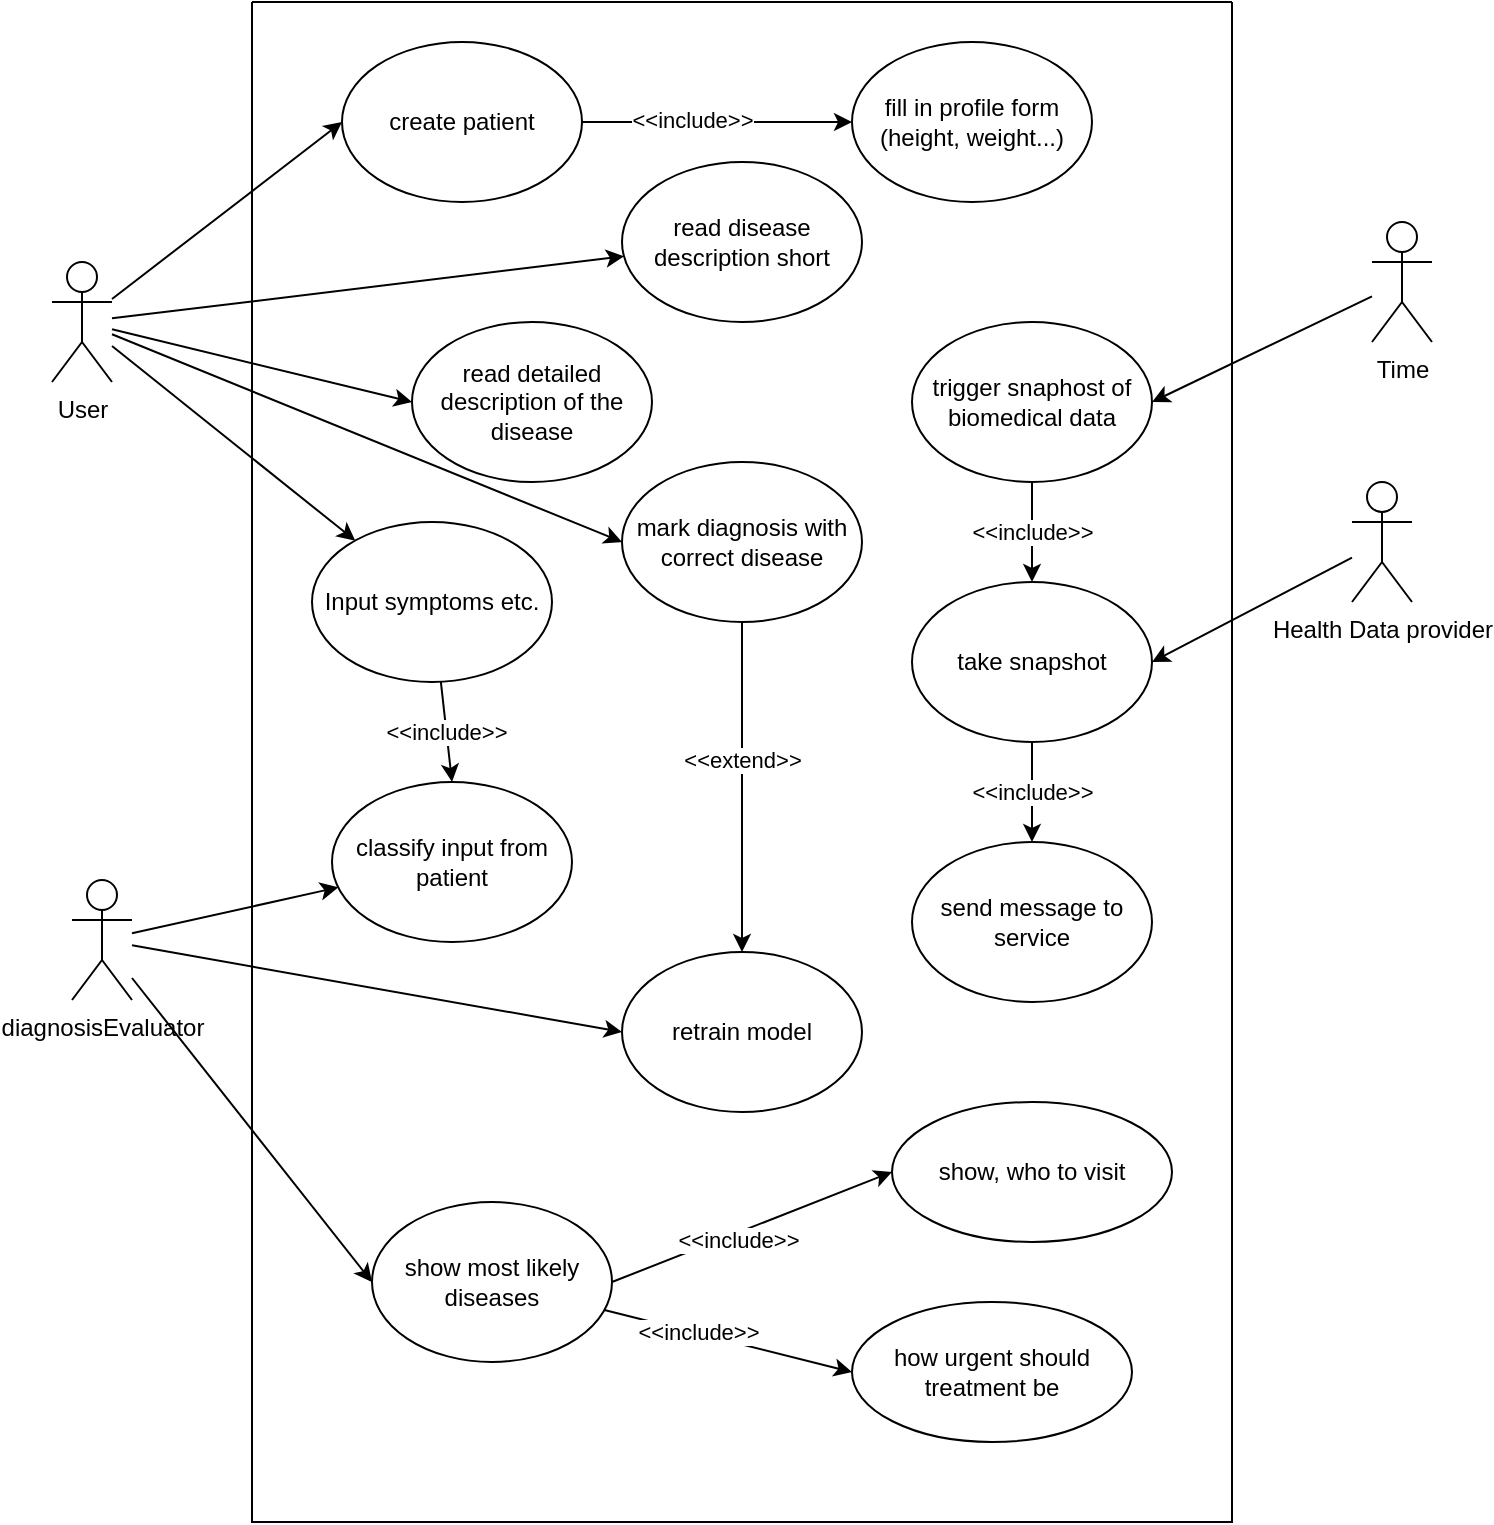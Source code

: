 <mxfile version="25.0.2">
  <diagram name="Page-1" id="MKmFsS1CKzq2MJ8HZLK6">
    <mxGraphModel dx="1208" dy="852" grid="1" gridSize="10" guides="1" tooltips="1" connect="1" arrows="1" fold="1" page="1" pageScale="1" pageWidth="827" pageHeight="1169" math="0" shadow="0">
      <root>
        <mxCell id="0" />
        <mxCell id="1" parent="0" />
        <mxCell id="CzoYS67WZs6YstitJpSj-1" style="rounded=0;orthogonalLoop=1;jettySize=auto;html=1;entryX=0;entryY=0.5;entryDx=0;entryDy=0;" parent="1" source="CzoYS67WZs6YstitJpSj-6" target="CzoYS67WZs6YstitJpSj-13" edge="1">
          <mxGeometry relative="1" as="geometry" />
        </mxCell>
        <mxCell id="CzoYS67WZs6YstitJpSj-2" style="rounded=0;orthogonalLoop=1;jettySize=auto;html=1;" parent="1" source="CzoYS67WZs6YstitJpSj-6" target="CzoYS67WZs6YstitJpSj-15" edge="1">
          <mxGeometry relative="1" as="geometry" />
        </mxCell>
        <mxCell id="CzoYS67WZs6YstitJpSj-4" style="rounded=0;orthogonalLoop=1;jettySize=auto;html=1;" parent="1" source="CzoYS67WZs6YstitJpSj-6" target="CzoYS67WZs6YstitJpSj-21" edge="1">
          <mxGeometry relative="1" as="geometry" />
        </mxCell>
        <mxCell id="EKdMt8W0THqJkRr-k4F5-2" style="rounded=0;orthogonalLoop=1;jettySize=auto;html=1;entryX=0;entryY=0.5;entryDx=0;entryDy=0;" parent="1" source="CzoYS67WZs6YstitJpSj-6" target="EKdMt8W0THqJkRr-k4F5-1" edge="1">
          <mxGeometry relative="1" as="geometry" />
        </mxCell>
        <mxCell id="EKdMt8W0THqJkRr-k4F5-4" style="rounded=0;orthogonalLoop=1;jettySize=auto;html=1;entryX=0;entryY=0.5;entryDx=0;entryDy=0;" parent="1" source="CzoYS67WZs6YstitJpSj-6" target="EKdMt8W0THqJkRr-k4F5-3" edge="1">
          <mxGeometry relative="1" as="geometry" />
        </mxCell>
        <mxCell id="CzoYS67WZs6YstitJpSj-6" value="User" style="shape=umlActor;verticalLabelPosition=bottom;verticalAlign=top;html=1;outlineConnect=0;" parent="1" vertex="1">
          <mxGeometry x="80" y="200" width="30" height="60" as="geometry" />
        </mxCell>
        <mxCell id="CzoYS67WZs6YstitJpSj-7" style="rounded=0;orthogonalLoop=1;jettySize=auto;html=1;" parent="1" source="CzoYS67WZs6YstitJpSj-9" target="CzoYS67WZs6YstitJpSj-14" edge="1">
          <mxGeometry relative="1" as="geometry" />
        </mxCell>
        <mxCell id="CzoYS67WZs6YstitJpSj-8" style="rounded=0;orthogonalLoop=1;jettySize=auto;html=1;entryX=0;entryY=0.5;entryDx=0;entryDy=0;" parent="1" source="CzoYS67WZs6YstitJpSj-9" target="CzoYS67WZs6YstitJpSj-19" edge="1">
          <mxGeometry relative="1" as="geometry" />
        </mxCell>
        <mxCell id="EKdMt8W0THqJkRr-k4F5-8" style="rounded=0;orthogonalLoop=1;jettySize=auto;html=1;entryX=0;entryY=0.5;entryDx=0;entryDy=0;" parent="1" source="CzoYS67WZs6YstitJpSj-9" target="EKdMt8W0THqJkRr-k4F5-5" edge="1">
          <mxGeometry relative="1" as="geometry" />
        </mxCell>
        <mxCell id="CzoYS67WZs6YstitJpSj-9" value="diagnosisEvaluator" style="shape=umlActor;verticalLabelPosition=bottom;verticalAlign=top;html=1;outlineConnect=0;" parent="1" vertex="1">
          <mxGeometry x="90" y="509" width="30" height="60" as="geometry" />
        </mxCell>
        <mxCell id="CzoYS67WZs6YstitJpSj-10" value="" style="swimlane;startSize=0;" parent="1" vertex="1">
          <mxGeometry x="180" y="70" width="490" height="760" as="geometry" />
        </mxCell>
        <mxCell id="CzoYS67WZs6YstitJpSj-11" style="edgeStyle=orthogonalEdgeStyle;rounded=0;orthogonalLoop=1;jettySize=auto;html=1;" parent="CzoYS67WZs6YstitJpSj-10" source="CzoYS67WZs6YstitJpSj-13" target="CzoYS67WZs6YstitJpSj-16" edge="1">
          <mxGeometry relative="1" as="geometry" />
        </mxCell>
        <mxCell id="CzoYS67WZs6YstitJpSj-12" value="&amp;lt;&amp;lt;include&amp;gt;&amp;gt;" style="edgeLabel;html=1;align=center;verticalAlign=middle;resizable=0;points=[];" parent="CzoYS67WZs6YstitJpSj-11" connectable="0" vertex="1">
          <mxGeometry x="-0.185" y="1" relative="1" as="geometry">
            <mxPoint as="offset" />
          </mxGeometry>
        </mxCell>
        <mxCell id="CzoYS67WZs6YstitJpSj-13" value="create patient" style="ellipse;whiteSpace=wrap;html=1;" parent="CzoYS67WZs6YstitJpSj-10" vertex="1">
          <mxGeometry x="45" y="20" width="120" height="80" as="geometry" />
        </mxCell>
        <mxCell id="CzoYS67WZs6YstitJpSj-14" value="classify input from patient" style="ellipse;whiteSpace=wrap;html=1;" parent="CzoYS67WZs6YstitJpSj-10" vertex="1">
          <mxGeometry x="40" y="390" width="120" height="80" as="geometry" />
        </mxCell>
        <mxCell id="trE6xN5hb7h90PiwSfAd-12" value="&amp;lt;&amp;lt;include&amp;gt;&amp;gt;" style="rounded=0;orthogonalLoop=1;jettySize=auto;html=1;entryX=0.5;entryY=0;entryDx=0;entryDy=0;" parent="CzoYS67WZs6YstitJpSj-10" source="CzoYS67WZs6YstitJpSj-15" target="CzoYS67WZs6YstitJpSj-14" edge="1">
          <mxGeometry relative="1" as="geometry" />
        </mxCell>
        <mxCell id="CzoYS67WZs6YstitJpSj-15" value="Input symptoms etc." style="ellipse;whiteSpace=wrap;html=1;" parent="CzoYS67WZs6YstitJpSj-10" vertex="1">
          <mxGeometry x="30" y="260" width="120" height="80" as="geometry" />
        </mxCell>
        <mxCell id="CzoYS67WZs6YstitJpSj-16" value="fill in profile form (height, weight...)" style="ellipse;whiteSpace=wrap;html=1;" parent="CzoYS67WZs6YstitJpSj-10" vertex="1">
          <mxGeometry x="300" y="20" width="120" height="80" as="geometry" />
        </mxCell>
        <mxCell id="CzoYS67WZs6YstitJpSj-17" style="rounded=0;orthogonalLoop=1;jettySize=auto;html=1;entryX=0;entryY=0.5;entryDx=0;entryDy=0;" parent="CzoYS67WZs6YstitJpSj-10" source="CzoYS67WZs6YstitJpSj-19" target="CzoYS67WZs6YstitJpSj-27" edge="1">
          <mxGeometry relative="1" as="geometry" />
        </mxCell>
        <mxCell id="CzoYS67WZs6YstitJpSj-18" value="&amp;lt;&amp;lt;include&amp;gt;&amp;gt;" style="edgeLabel;html=1;align=center;verticalAlign=middle;resizable=0;points=[];" parent="CzoYS67WZs6YstitJpSj-17" connectable="0" vertex="1">
          <mxGeometry x="-0.258" y="1" relative="1" as="geometry">
            <mxPoint as="offset" />
          </mxGeometry>
        </mxCell>
        <mxCell id="CzoYS67WZs6YstitJpSj-19" value="show most likely&lt;br&gt;diseases" style="ellipse;whiteSpace=wrap;html=1;" parent="CzoYS67WZs6YstitJpSj-10" vertex="1">
          <mxGeometry x="60" y="600" width="120" height="80" as="geometry" />
        </mxCell>
        <mxCell id="CzoYS67WZs6YstitJpSj-21" value="read disease description short" style="ellipse;whiteSpace=wrap;html=1;" parent="CzoYS67WZs6YstitJpSj-10" vertex="1">
          <mxGeometry x="185" y="80" width="120" height="80" as="geometry" />
        </mxCell>
        <mxCell id="CzoYS67WZs6YstitJpSj-24" style="rounded=0;orthogonalLoop=1;jettySize=auto;html=1;entryX=1;entryY=0.5;entryDx=0;entryDy=0;endArrow=none;endFill=0;startArrow=classic;startFill=1;exitX=0;exitY=0.5;exitDx=0;exitDy=0;" parent="CzoYS67WZs6YstitJpSj-10" source="CzoYS67WZs6YstitJpSj-26" target="CzoYS67WZs6YstitJpSj-19" edge="1">
          <mxGeometry relative="1" as="geometry">
            <mxPoint x="328" y="601" as="sourcePoint" />
          </mxGeometry>
        </mxCell>
        <mxCell id="CzoYS67WZs6YstitJpSj-25" value="&amp;lt;&amp;lt;include&amp;gt;&amp;gt;" style="edgeLabel;html=1;align=center;verticalAlign=middle;resizable=0;points=[];" parent="CzoYS67WZs6YstitJpSj-24" connectable="0" vertex="1">
          <mxGeometry x="0.125" y="3" relative="1" as="geometry">
            <mxPoint as="offset" />
          </mxGeometry>
        </mxCell>
        <mxCell id="CzoYS67WZs6YstitJpSj-26" value="show, who to visit" style="ellipse;whiteSpace=wrap;html=1;" parent="CzoYS67WZs6YstitJpSj-10" vertex="1">
          <mxGeometry x="320" y="550" width="140" height="70" as="geometry" />
        </mxCell>
        <mxCell id="CzoYS67WZs6YstitJpSj-27" value="how urgent should treatment be" style="ellipse;whiteSpace=wrap;html=1;" parent="CzoYS67WZs6YstitJpSj-10" vertex="1">
          <mxGeometry x="300" y="650" width="140" height="70" as="geometry" />
        </mxCell>
        <mxCell id="trE6xN5hb7h90PiwSfAd-11" value="&amp;lt;&amp;lt;include&amp;gt;&amp;gt;" style="rounded=0;orthogonalLoop=1;jettySize=auto;html=1;entryX=0.5;entryY=0;entryDx=0;entryDy=0;" parent="CzoYS67WZs6YstitJpSj-10" source="trE6xN5hb7h90PiwSfAd-4" target="trE6xN5hb7h90PiwSfAd-7" edge="1">
          <mxGeometry relative="1" as="geometry" />
        </mxCell>
        <mxCell id="trE6xN5hb7h90PiwSfAd-4" value="trigger snaphost of biomedical data" style="ellipse;whiteSpace=wrap;html=1;" parent="CzoYS67WZs6YstitJpSj-10" vertex="1">
          <mxGeometry x="330" y="160" width="120" height="80" as="geometry" />
        </mxCell>
        <mxCell id="trE6xN5hb7h90PiwSfAd-14" value="&amp;lt;&amp;lt;include&amp;gt;&amp;gt;" style="rounded=0;orthogonalLoop=1;jettySize=auto;html=1;entryX=0.5;entryY=0;entryDx=0;entryDy=0;" parent="CzoYS67WZs6YstitJpSj-10" source="trE6xN5hb7h90PiwSfAd-7" target="trE6xN5hb7h90PiwSfAd-13" edge="1">
          <mxGeometry relative="1" as="geometry" />
        </mxCell>
        <mxCell id="trE6xN5hb7h90PiwSfAd-7" value="take snapshot" style="ellipse;whiteSpace=wrap;html=1;" parent="CzoYS67WZs6YstitJpSj-10" vertex="1">
          <mxGeometry x="330" y="290" width="120" height="80" as="geometry" />
        </mxCell>
        <mxCell id="trE6xN5hb7h90PiwSfAd-13" value="send message to service" style="ellipse;whiteSpace=wrap;html=1;" parent="CzoYS67WZs6YstitJpSj-10" vertex="1">
          <mxGeometry x="330" y="420" width="120" height="80" as="geometry" />
        </mxCell>
        <mxCell id="EKdMt8W0THqJkRr-k4F5-1" value="read detailed description of the disease" style="ellipse;whiteSpace=wrap;html=1;" parent="CzoYS67WZs6YstitJpSj-10" vertex="1">
          <mxGeometry x="80" y="160" width="120" height="80" as="geometry" />
        </mxCell>
        <mxCell id="EKdMt8W0THqJkRr-k4F5-6" style="edgeStyle=orthogonalEdgeStyle;rounded=0;orthogonalLoop=1;jettySize=auto;html=1;entryX=0.5;entryY=0;entryDx=0;entryDy=0;" parent="CzoYS67WZs6YstitJpSj-10" source="EKdMt8W0THqJkRr-k4F5-3" target="EKdMt8W0THqJkRr-k4F5-5" edge="1">
          <mxGeometry relative="1" as="geometry" />
        </mxCell>
        <mxCell id="EKdMt8W0THqJkRr-k4F5-7" value="&amp;lt;&amp;lt;extend&amp;gt;&amp;gt;" style="edgeLabel;html=1;align=center;verticalAlign=middle;resizable=0;points=[];" parent="EKdMt8W0THqJkRr-k4F5-6" vertex="1" connectable="0">
          <mxGeometry x="-0.171" relative="1" as="geometry">
            <mxPoint as="offset" />
          </mxGeometry>
        </mxCell>
        <mxCell id="EKdMt8W0THqJkRr-k4F5-3" value="mark diagnosis with correct disease" style="ellipse;whiteSpace=wrap;html=1;" parent="CzoYS67WZs6YstitJpSj-10" vertex="1">
          <mxGeometry x="185" y="230" width="120" height="80" as="geometry" />
        </mxCell>
        <mxCell id="EKdMt8W0THqJkRr-k4F5-5" value="retrain model" style="ellipse;whiteSpace=wrap;html=1;" parent="CzoYS67WZs6YstitJpSj-10" vertex="1">
          <mxGeometry x="185" y="475" width="120" height="80" as="geometry" />
        </mxCell>
        <mxCell id="trE6xN5hb7h90PiwSfAd-8" style="rounded=0;orthogonalLoop=1;jettySize=auto;html=1;entryX=1;entryY=0.5;entryDx=0;entryDy=0;" parent="1" source="trE6xN5hb7h90PiwSfAd-1" target="trE6xN5hb7h90PiwSfAd-7" edge="1">
          <mxGeometry relative="1" as="geometry" />
        </mxCell>
        <mxCell id="trE6xN5hb7h90PiwSfAd-1" value="Health Data provider" style="shape=umlActor;verticalLabelPosition=bottom;verticalAlign=top;html=1;outlineConnect=0;" parent="1" vertex="1">
          <mxGeometry x="730" y="310" width="30" height="60" as="geometry" />
        </mxCell>
        <mxCell id="trE6xN5hb7h90PiwSfAd-6" style="rounded=0;orthogonalLoop=1;jettySize=auto;html=1;entryX=1;entryY=0.5;entryDx=0;entryDy=0;" parent="1" source="trE6xN5hb7h90PiwSfAd-5" target="trE6xN5hb7h90PiwSfAd-4" edge="1">
          <mxGeometry relative="1" as="geometry" />
        </mxCell>
        <mxCell id="trE6xN5hb7h90PiwSfAd-5" value="Time" style="shape=umlActor;verticalLabelPosition=bottom;verticalAlign=top;html=1;outlineConnect=0;" parent="1" vertex="1">
          <mxGeometry x="740" y="180" width="30" height="60" as="geometry" />
        </mxCell>
      </root>
    </mxGraphModel>
  </diagram>
</mxfile>
